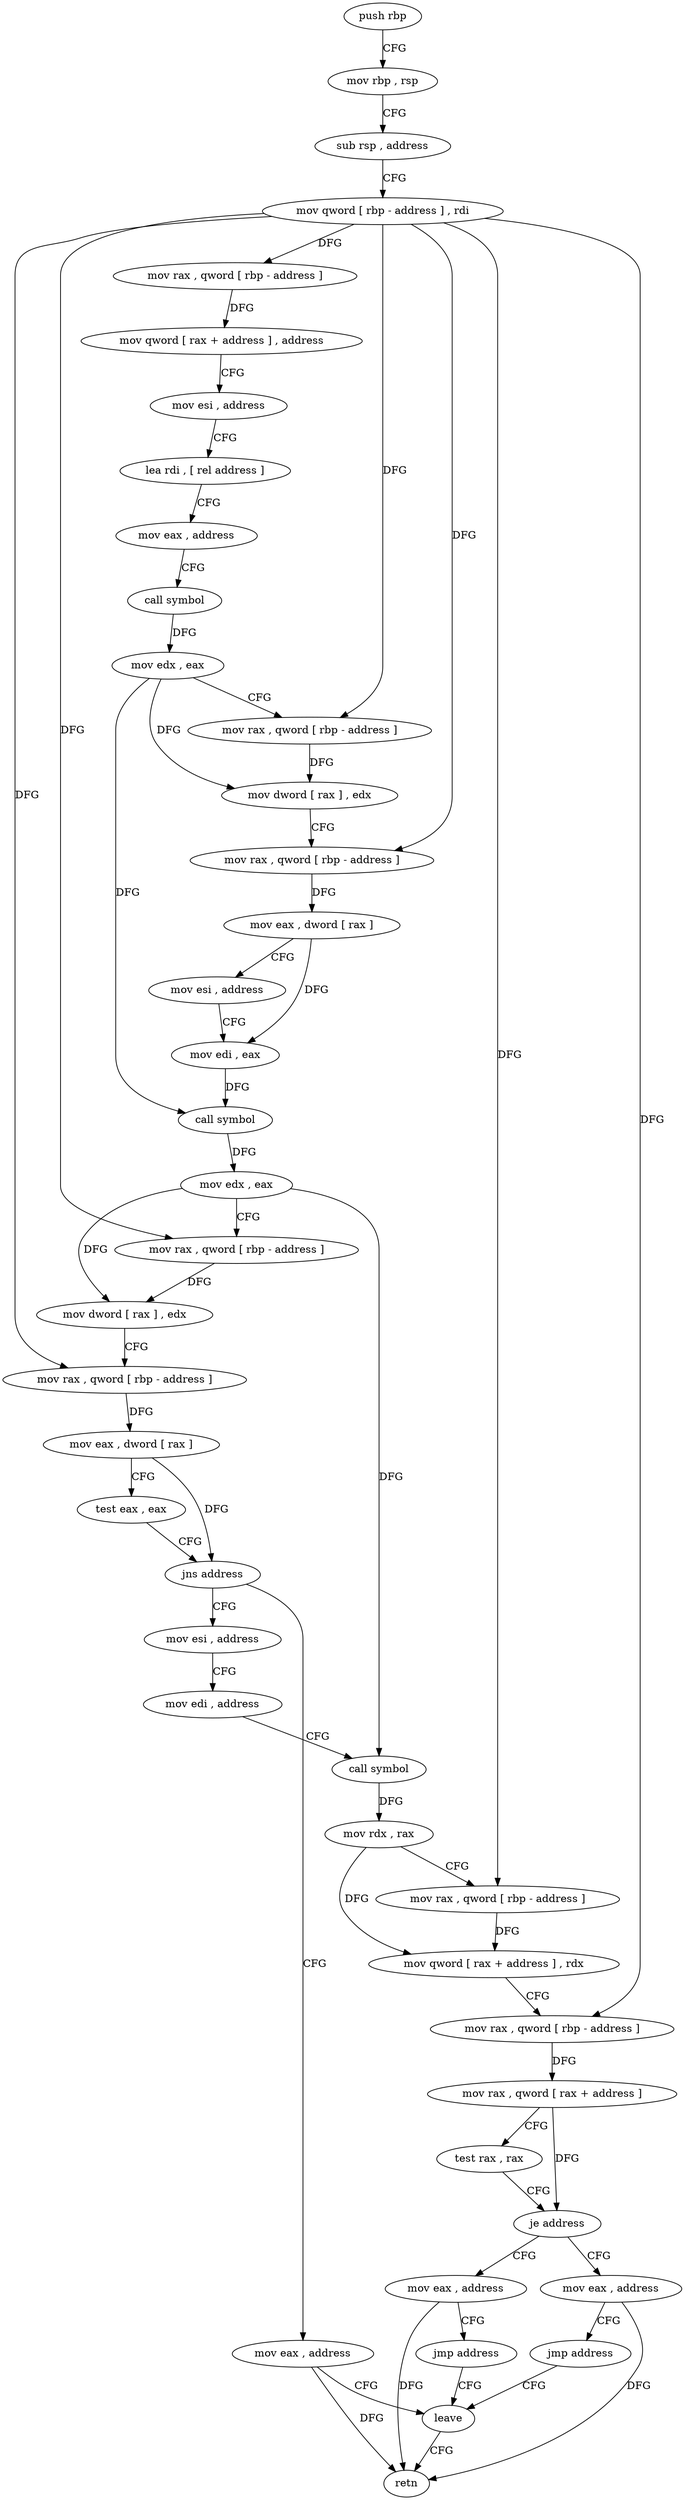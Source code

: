 digraph "func" {
"378181" [label = "push rbp" ]
"378182" [label = "mov rbp , rsp" ]
"378185" [label = "sub rsp , address" ]
"378189" [label = "mov qword [ rbp - address ] , rdi" ]
"378193" [label = "mov rax , qword [ rbp - address ]" ]
"378197" [label = "mov qword [ rax + address ] , address" ]
"378205" [label = "mov esi , address" ]
"378210" [label = "lea rdi , [ rel address ]" ]
"378217" [label = "mov eax , address" ]
"378222" [label = "call symbol" ]
"378227" [label = "mov edx , eax" ]
"378229" [label = "mov rax , qword [ rbp - address ]" ]
"378233" [label = "mov dword [ rax ] , edx" ]
"378235" [label = "mov rax , qword [ rbp - address ]" ]
"378239" [label = "mov eax , dword [ rax ]" ]
"378241" [label = "mov esi , address" ]
"378246" [label = "mov edi , eax" ]
"378248" [label = "call symbol" ]
"378253" [label = "mov edx , eax" ]
"378255" [label = "mov rax , qword [ rbp - address ]" ]
"378259" [label = "mov dword [ rax ] , edx" ]
"378261" [label = "mov rax , qword [ rbp - address ]" ]
"378265" [label = "mov eax , dword [ rax ]" ]
"378267" [label = "test eax , eax" ]
"378269" [label = "jns address" ]
"378324" [label = "mov eax , address" ]
"378271" [label = "mov esi , address" ]
"378329" [label = "leave" ]
"378276" [label = "mov edi , address" ]
"378281" [label = "call symbol" ]
"378286" [label = "mov rdx , rax" ]
"378289" [label = "mov rax , qword [ rbp - address ]" ]
"378293" [label = "mov qword [ rax + address ] , rdx" ]
"378297" [label = "mov rax , qword [ rbp - address ]" ]
"378301" [label = "mov rax , qword [ rax + address ]" ]
"378305" [label = "test rax , rax" ]
"378308" [label = "je address" ]
"378317" [label = "mov eax , address" ]
"378310" [label = "mov eax , address" ]
"378322" [label = "jmp address" ]
"378315" [label = "jmp address" ]
"378330" [label = "retn" ]
"378181" -> "378182" [ label = "CFG" ]
"378182" -> "378185" [ label = "CFG" ]
"378185" -> "378189" [ label = "CFG" ]
"378189" -> "378193" [ label = "DFG" ]
"378189" -> "378229" [ label = "DFG" ]
"378189" -> "378235" [ label = "DFG" ]
"378189" -> "378255" [ label = "DFG" ]
"378189" -> "378261" [ label = "DFG" ]
"378189" -> "378289" [ label = "DFG" ]
"378189" -> "378297" [ label = "DFG" ]
"378193" -> "378197" [ label = "DFG" ]
"378197" -> "378205" [ label = "CFG" ]
"378205" -> "378210" [ label = "CFG" ]
"378210" -> "378217" [ label = "CFG" ]
"378217" -> "378222" [ label = "CFG" ]
"378222" -> "378227" [ label = "DFG" ]
"378227" -> "378229" [ label = "CFG" ]
"378227" -> "378233" [ label = "DFG" ]
"378227" -> "378248" [ label = "DFG" ]
"378229" -> "378233" [ label = "DFG" ]
"378233" -> "378235" [ label = "CFG" ]
"378235" -> "378239" [ label = "DFG" ]
"378239" -> "378241" [ label = "CFG" ]
"378239" -> "378246" [ label = "DFG" ]
"378241" -> "378246" [ label = "CFG" ]
"378246" -> "378248" [ label = "DFG" ]
"378248" -> "378253" [ label = "DFG" ]
"378253" -> "378255" [ label = "CFG" ]
"378253" -> "378259" [ label = "DFG" ]
"378253" -> "378281" [ label = "DFG" ]
"378255" -> "378259" [ label = "DFG" ]
"378259" -> "378261" [ label = "CFG" ]
"378261" -> "378265" [ label = "DFG" ]
"378265" -> "378267" [ label = "CFG" ]
"378265" -> "378269" [ label = "DFG" ]
"378267" -> "378269" [ label = "CFG" ]
"378269" -> "378324" [ label = "CFG" ]
"378269" -> "378271" [ label = "CFG" ]
"378324" -> "378329" [ label = "CFG" ]
"378324" -> "378330" [ label = "DFG" ]
"378271" -> "378276" [ label = "CFG" ]
"378329" -> "378330" [ label = "CFG" ]
"378276" -> "378281" [ label = "CFG" ]
"378281" -> "378286" [ label = "DFG" ]
"378286" -> "378289" [ label = "CFG" ]
"378286" -> "378293" [ label = "DFG" ]
"378289" -> "378293" [ label = "DFG" ]
"378293" -> "378297" [ label = "CFG" ]
"378297" -> "378301" [ label = "DFG" ]
"378301" -> "378305" [ label = "CFG" ]
"378301" -> "378308" [ label = "DFG" ]
"378305" -> "378308" [ label = "CFG" ]
"378308" -> "378317" [ label = "CFG" ]
"378308" -> "378310" [ label = "CFG" ]
"378317" -> "378322" [ label = "CFG" ]
"378317" -> "378330" [ label = "DFG" ]
"378310" -> "378315" [ label = "CFG" ]
"378310" -> "378330" [ label = "DFG" ]
"378322" -> "378329" [ label = "CFG" ]
"378315" -> "378329" [ label = "CFG" ]
}
